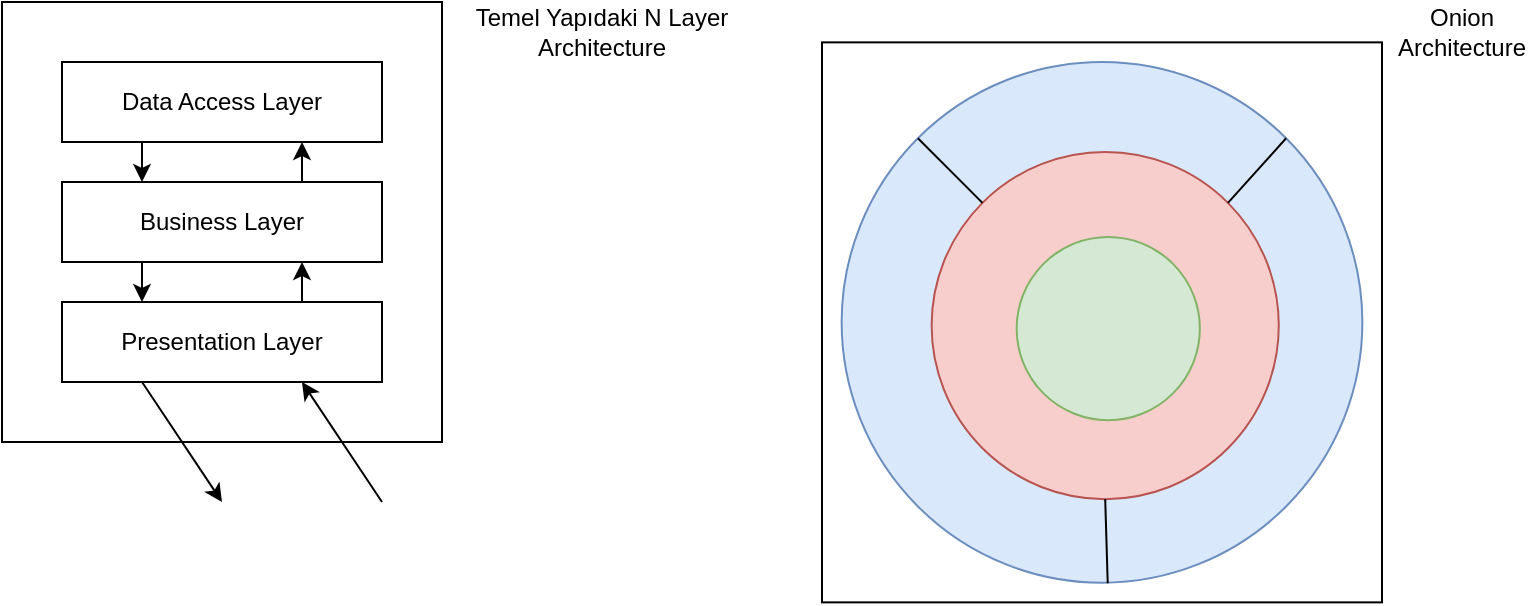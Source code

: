 <mxfile version="21.6.1" type="device">
  <diagram name="Page-1" id="Pnbdt8dUDZK437FGX2Ev">
    <mxGraphModel dx="989" dy="577" grid="1" gridSize="10" guides="1" tooltips="1" connect="1" arrows="1" fold="1" page="1" pageScale="1" pageWidth="850" pageHeight="1100" math="0" shadow="0">
      <root>
        <mxCell id="0" />
        <mxCell id="1" parent="0" />
        <mxCell id="hfZLVemqWH49EL7u3Sk2-1" value="Data Access Layer" style="rounded=0;whiteSpace=wrap;html=1;" vertex="1" parent="1">
          <mxGeometry x="80" y="40" width="160" height="40" as="geometry" />
        </mxCell>
        <mxCell id="hfZLVemqWH49EL7u3Sk2-2" value="Presentation Layer" style="rounded=0;whiteSpace=wrap;html=1;" vertex="1" parent="1">
          <mxGeometry x="80" y="160" width="160" height="40" as="geometry" />
        </mxCell>
        <mxCell id="hfZLVemqWH49EL7u3Sk2-3" value="Business Layer" style="rounded=0;whiteSpace=wrap;html=1;" vertex="1" parent="1">
          <mxGeometry x="80" y="100" width="160" height="40" as="geometry" />
        </mxCell>
        <mxCell id="hfZLVemqWH49EL7u3Sk2-5" value="" style="endArrow=classic;html=1;rounded=0;exitX=0.25;exitY=1;exitDx=0;exitDy=0;" edge="1" parent="1" source="hfZLVemqWH49EL7u3Sk2-2">
          <mxGeometry width="50" height="50" relative="1" as="geometry">
            <mxPoint x="100" y="260" as="sourcePoint" />
            <mxPoint x="160" y="260" as="targetPoint" />
          </mxGeometry>
        </mxCell>
        <mxCell id="hfZLVemqWH49EL7u3Sk2-6" value="" style="endArrow=classic;html=1;rounded=0;entryX=0.75;entryY=1;entryDx=0;entryDy=0;" edge="1" parent="1" target="hfZLVemqWH49EL7u3Sk2-2">
          <mxGeometry width="50" height="50" relative="1" as="geometry">
            <mxPoint x="240" y="260" as="sourcePoint" />
            <mxPoint x="240" y="300" as="targetPoint" />
          </mxGeometry>
        </mxCell>
        <mxCell id="hfZLVemqWH49EL7u3Sk2-8" value="" style="endArrow=classic;html=1;rounded=0;entryX=0.75;entryY=1;entryDx=0;entryDy=0;exitX=0.75;exitY=0;exitDx=0;exitDy=0;" edge="1" parent="1" source="hfZLVemqWH49EL7u3Sk2-2" target="hfZLVemqWH49EL7u3Sk2-3">
          <mxGeometry width="50" height="50" relative="1" as="geometry">
            <mxPoint x="300" y="200" as="sourcePoint" />
            <mxPoint x="260" y="140" as="targetPoint" />
          </mxGeometry>
        </mxCell>
        <mxCell id="hfZLVemqWH49EL7u3Sk2-9" value="" style="endArrow=classic;html=1;rounded=0;entryX=0.75;entryY=1;entryDx=0;entryDy=0;exitX=0.75;exitY=0;exitDx=0;exitDy=0;" edge="1" parent="1" source="hfZLVemqWH49EL7u3Sk2-3" target="hfZLVemqWH49EL7u3Sk2-1">
          <mxGeometry width="50" height="50" relative="1" as="geometry">
            <mxPoint x="240" y="110" as="sourcePoint" />
            <mxPoint x="240" y="90" as="targetPoint" />
          </mxGeometry>
        </mxCell>
        <mxCell id="hfZLVemqWH49EL7u3Sk2-10" value="" style="endArrow=classic;html=1;rounded=0;entryX=0.25;entryY=0;entryDx=0;entryDy=0;exitX=0.25;exitY=1;exitDx=0;exitDy=0;" edge="1" parent="1" source="hfZLVemqWH49EL7u3Sk2-3" target="hfZLVemqWH49EL7u3Sk2-2">
          <mxGeometry width="50" height="50" relative="1" as="geometry">
            <mxPoint x="210" y="110" as="sourcePoint" />
            <mxPoint x="210" y="90" as="targetPoint" />
          </mxGeometry>
        </mxCell>
        <mxCell id="hfZLVemqWH49EL7u3Sk2-11" value="" style="endArrow=classic;html=1;rounded=0;entryX=0.25;entryY=0;entryDx=0;entryDy=0;exitX=0.25;exitY=1;exitDx=0;exitDy=0;" edge="1" parent="1" source="hfZLVemqWH49EL7u3Sk2-1" target="hfZLVemqWH49EL7u3Sk2-3">
          <mxGeometry width="50" height="50" relative="1" as="geometry">
            <mxPoint x="130" y="150" as="sourcePoint" />
            <mxPoint x="130" y="170" as="targetPoint" />
          </mxGeometry>
        </mxCell>
        <mxCell id="hfZLVemqWH49EL7u3Sk2-12" value="" style="rounded=0;whiteSpace=wrap;html=1;fillColor=none;" vertex="1" parent="1">
          <mxGeometry x="50" y="10" width="220" height="220" as="geometry" />
        </mxCell>
        <mxCell id="hfZLVemqWH49EL7u3Sk2-13" value="Temel Yapıdaki N Layer Architecture" style="text;html=1;strokeColor=none;fillColor=none;align=center;verticalAlign=middle;whiteSpace=wrap;rounded=0;" vertex="1" parent="1">
          <mxGeometry x="280" y="10" width="140" height="30" as="geometry" />
        </mxCell>
        <mxCell id="hfZLVemqWH49EL7u3Sk2-18" value="Onion Architecture" style="text;html=1;strokeColor=none;fillColor=none;align=center;verticalAlign=middle;whiteSpace=wrap;rounded=0;" vertex="1" parent="1">
          <mxGeometry x="750" y="10" width="60" height="30" as="geometry" />
        </mxCell>
        <mxCell id="hfZLVemqWH49EL7u3Sk2-24" value="" style="group" vertex="1" connectable="0" parent="1">
          <mxGeometry x="460.0" y="30.18" width="280" height="280" as="geometry" />
        </mxCell>
        <mxCell id="hfZLVemqWH49EL7u3Sk2-22" value="" style="rounded=0;whiteSpace=wrap;html=1;fillColor=none;container=1;" vertex="1" parent="hfZLVemqWH49EL7u3Sk2-24">
          <mxGeometry width="280" height="280" as="geometry" />
        </mxCell>
        <mxCell id="hfZLVemqWH49EL7u3Sk2-23" value="" style="group" vertex="1" connectable="0" parent="hfZLVemqWH49EL7u3Sk2-24">
          <mxGeometry x="9.82" y="9.82" width="260.357" height="260.357" as="geometry" />
        </mxCell>
        <mxCell id="hfZLVemqWH49EL7u3Sk2-15" value="" style="ellipse;whiteSpace=wrap;html=1;aspect=fixed;fillColor=#dae8fc;strokeColor=#6c8ebf;" vertex="1" parent="hfZLVemqWH49EL7u3Sk2-23">
          <mxGeometry width="260.357" height="260.357" as="geometry" />
        </mxCell>
        <mxCell id="hfZLVemqWH49EL7u3Sk2-16" value="" style="ellipse;whiteSpace=wrap;html=1;aspect=fixed;fillColor=#f8cecc;strokeColor=#b85450;" vertex="1" parent="hfZLVemqWH49EL7u3Sk2-23">
          <mxGeometry x="45" y="45" width="173.571" height="173.571" as="geometry" />
        </mxCell>
        <mxCell id="hfZLVemqWH49EL7u3Sk2-17" value="" style="ellipse;whiteSpace=wrap;html=1;aspect=fixed;fillColor=#d5e8d4;strokeColor=#82b366;" vertex="1" parent="hfZLVemqWH49EL7u3Sk2-23">
          <mxGeometry x="87.5" y="87.5" width="91.607" height="91.607" as="geometry" />
        </mxCell>
        <mxCell id="hfZLVemqWH49EL7u3Sk2-25" value="" style="endArrow=none;html=1;rounded=0;entryX=1;entryY=0;entryDx=0;entryDy=0;exitX=1;exitY=0;exitDx=0;exitDy=0;" edge="1" parent="hfZLVemqWH49EL7u3Sk2-23" source="hfZLVemqWH49EL7u3Sk2-16" target="hfZLVemqWH49EL7u3Sk2-15">
          <mxGeometry width="50" height="50" relative="1" as="geometry">
            <mxPoint x="150.18" y="87.5" as="sourcePoint" />
            <mxPoint x="200.18" y="37.5" as="targetPoint" />
          </mxGeometry>
        </mxCell>
        <mxCell id="hfZLVemqWH49EL7u3Sk2-26" value="" style="endArrow=none;html=1;rounded=0;entryX=0.5;entryY=1;entryDx=0;entryDy=0;exitX=0.511;exitY=1.001;exitDx=0;exitDy=0;exitPerimeter=0;" edge="1" parent="hfZLVemqWH49EL7u3Sk2-23" source="hfZLVemqWH49EL7u3Sk2-15" target="hfZLVemqWH49EL7u3Sk2-16">
          <mxGeometry width="50" height="50" relative="1" as="geometry">
            <mxPoint x="170.18" y="232" as="sourcePoint" />
            <mxPoint x="199.18" y="200" as="targetPoint" />
          </mxGeometry>
        </mxCell>
        <mxCell id="hfZLVemqWH49EL7u3Sk2-27" value="" style="endArrow=none;html=1;rounded=0;entryX=0;entryY=0;entryDx=0;entryDy=0;exitX=0;exitY=0;exitDx=0;exitDy=0;" edge="1" parent="hfZLVemqWH49EL7u3Sk2-23" source="hfZLVemqWH49EL7u3Sk2-16" target="hfZLVemqWH49EL7u3Sk2-15">
          <mxGeometry width="50" height="50" relative="1" as="geometry">
            <mxPoint x="49.18" y="159" as="sourcePoint" />
            <mxPoint x="20.18" y="130" as="targetPoint" />
          </mxGeometry>
        </mxCell>
      </root>
    </mxGraphModel>
  </diagram>
</mxfile>
